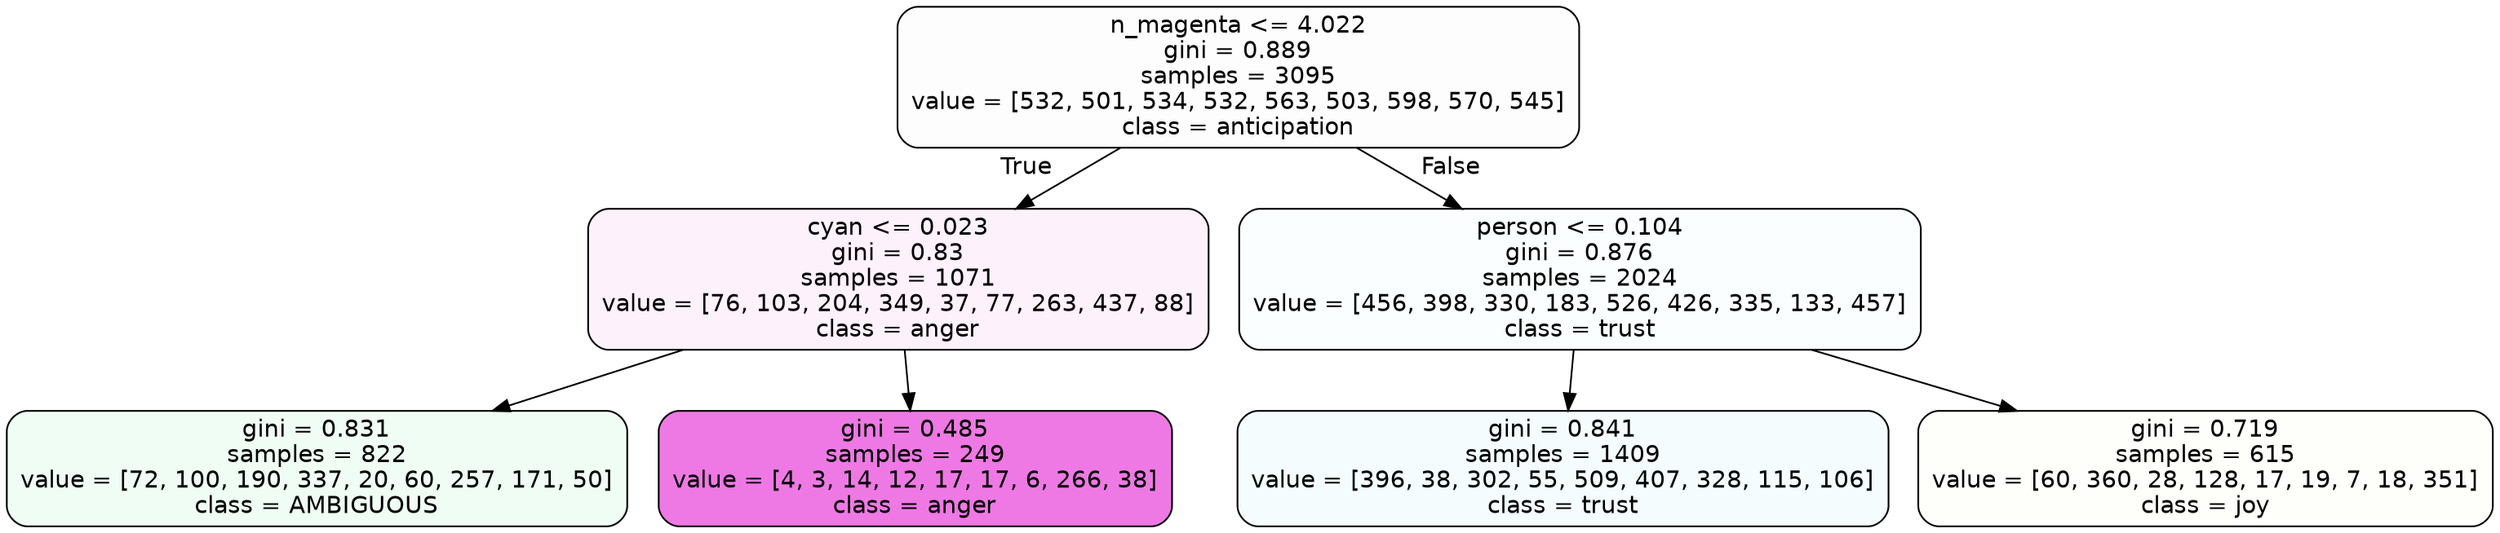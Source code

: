 digraph Tree {
node [shape=box, style="filled, rounded", color="black", fontname=helvetica] ;
edge [fontname=helvetica] ;
0 [label="n_magenta <= 4.022\ngini = 0.889\nsamples = 3095\nvalue = [532, 501, 534, 532, 563, 503, 598, 570, 545]\nclass = anticipation", fillcolor="#8139e502"] ;
1 [label="cyan <= 0.023\ngini = 0.83\nsamples = 1071\nvalue = [76, 103, 204, 349, 37, 77, 263, 437, 88]\nclass = anger", fillcolor="#e539d711"] ;
0 -> 1 [labeldistance=2.5, labelangle=45, headlabel="True"] ;
2 [label="gini = 0.831\nsamples = 822\nvalue = [72, 100, 190, 337, 20, 60, 257, 171, 50]\nclass = AMBIGUOUS", fillcolor="#39e58114"] ;
1 -> 2 ;
3 [label="gini = 0.485\nsamples = 249\nvalue = [4, 3, 14, 12, 17, 17, 6, 266, 38]\nclass = anger", fillcolor="#e539d7ac"] ;
1 -> 3 ;
4 [label="person <= 0.104\ngini = 0.876\nsamples = 2024\nvalue = [456, 398, 330, 183, 526, 426, 335, 133, 457]\nclass = trust", fillcolor="#39d7e506"] ;
0 -> 4 [labeldistance=2.5, labelangle=-45, headlabel="False"] ;
5 [label="gini = 0.841\nsamples = 1409\nvalue = [396, 38, 302, 55, 509, 407, 328, 115, 106]\nclass = trust", fillcolor="#39d7e50e"] ;
4 -> 5 ;
6 [label="gini = 0.719\nsamples = 615\nvalue = [60, 360, 28, 128, 17, 19, 7, 18, 351]\nclass = joy", fillcolor="#d7e53904"] ;
4 -> 6 ;
}